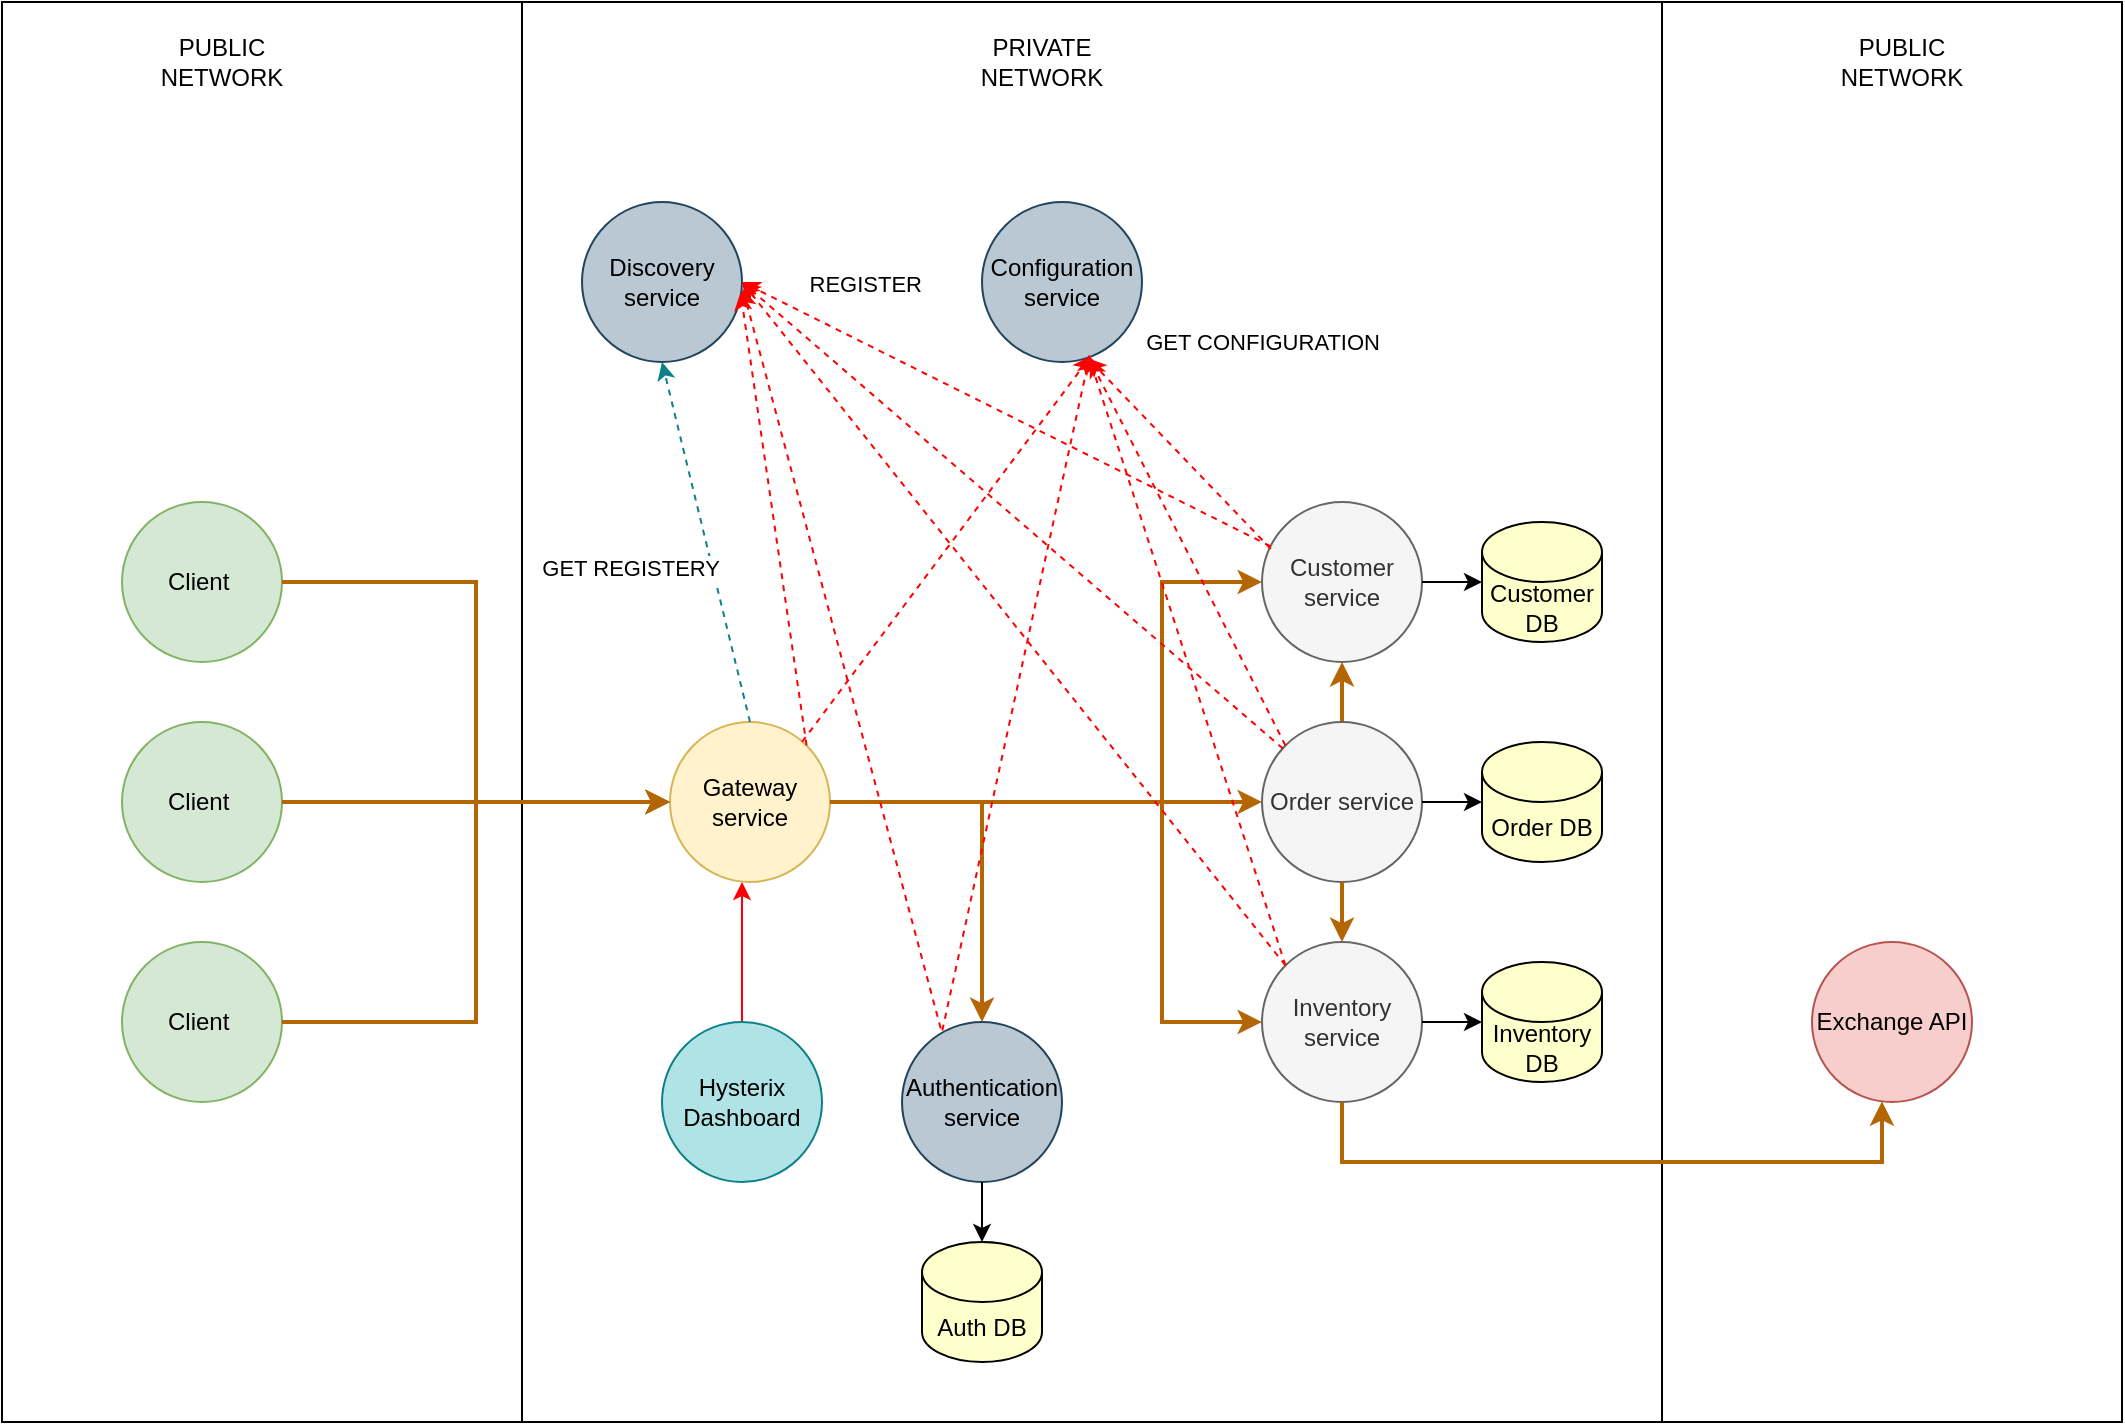 <mxfile version="13.10.9" type="device"><diagram id="UK1yop2c28NMgJqpONOf" name="Page-1"><mxGraphModel dx="1422" dy="1943" grid="1" gridSize="10" guides="1" tooltips="1" connect="1" arrows="1" fold="1" page="1" pageScale="1" pageWidth="827" pageHeight="1169" math="0" shadow="0"><root><mxCell id="0"/><mxCell id="1" parent="0"/><mxCell id="zm18tycXQw1t2PrwOqVC-63" value="" style="group" vertex="1" connectable="0" parent="1"><mxGeometry x="40" y="-50" width="1060" height="710" as="geometry"/></mxCell><mxCell id="zm18tycXQw1t2PrwOqVC-13" value="" style="rounded=0;whiteSpace=wrap;html=1;" vertex="1" parent="zm18tycXQw1t2PrwOqVC-63"><mxGeometry x="260" width="570" height="710" as="geometry"/></mxCell><mxCell id="zm18tycXQw1t2PrwOqVC-8" value="Customer service" style="ellipse;whiteSpace=wrap;html=1;aspect=fixed;fillColor=#f5f5f5;strokeColor=#666666;fontColor=#333333;" vertex="1" parent="zm18tycXQw1t2PrwOqVC-63"><mxGeometry x="630" y="250" width="80" height="80" as="geometry"/></mxCell><mxCell id="zm18tycXQw1t2PrwOqVC-14" value="" style="rounded=0;whiteSpace=wrap;html=1;" vertex="1" parent="zm18tycXQw1t2PrwOqVC-63"><mxGeometry x="830" width="230" height="710" as="geometry"/></mxCell><mxCell id="zm18tycXQw1t2PrwOqVC-12" value="" style="rounded=0;whiteSpace=wrap;html=1;" vertex="1" parent="zm18tycXQw1t2PrwOqVC-63"><mxGeometry width="260" height="710" as="geometry"/></mxCell><mxCell id="zm18tycXQw1t2PrwOqVC-2" value="Client&amp;nbsp;" style="ellipse;whiteSpace=wrap;html=1;aspect=fixed;fillColor=#d5e8d4;strokeColor=#82b366;" vertex="1" parent="zm18tycXQw1t2PrwOqVC-63"><mxGeometry x="60" y="250" width="80" height="80" as="geometry"/></mxCell><mxCell id="zm18tycXQw1t2PrwOqVC-3" value="Client&amp;nbsp;" style="ellipse;whiteSpace=wrap;html=1;aspect=fixed;fillColor=#d5e8d4;strokeColor=#82b366;" vertex="1" parent="zm18tycXQw1t2PrwOqVC-63"><mxGeometry x="60" y="360" width="80" height="80" as="geometry"/></mxCell><mxCell id="zm18tycXQw1t2PrwOqVC-4" value="Client&amp;nbsp;" style="ellipse;whiteSpace=wrap;html=1;aspect=fixed;fillColor=#d5e8d4;strokeColor=#82b366;" vertex="1" parent="zm18tycXQw1t2PrwOqVC-63"><mxGeometry x="60" y="470" width="80" height="80" as="geometry"/></mxCell><mxCell id="zm18tycXQw1t2PrwOqVC-27" style="edgeStyle=orthogonalEdgeStyle;rounded=0;orthogonalLoop=1;jettySize=auto;html=1;entryX=0;entryY=0.5;entryDx=0;entryDy=0;strokeWidth=2;fillColor=#fad7ac;strokeColor=#B46504;" edge="1" parent="zm18tycXQw1t2PrwOqVC-63" source="zm18tycXQw1t2PrwOqVC-5" target="zm18tycXQw1t2PrwOqVC-8"><mxGeometry relative="1" as="geometry"><Array as="points"><mxPoint x="580" y="400"/><mxPoint x="580" y="290"/></Array></mxGeometry></mxCell><mxCell id="zm18tycXQw1t2PrwOqVC-5" value="Gateway service" style="ellipse;whiteSpace=wrap;html=1;aspect=fixed;fillColor=#fff2cc;strokeColor=#d6b656;" vertex="1" parent="zm18tycXQw1t2PrwOqVC-63"><mxGeometry x="334" y="360" width="80" height="80" as="geometry"/></mxCell><mxCell id="zm18tycXQw1t2PrwOqVC-24" style="edgeStyle=orthogonalEdgeStyle;rounded=0;orthogonalLoop=1;jettySize=auto;html=1;entryX=0;entryY=0.5;entryDx=0;entryDy=0;fillColor=#fad7ac;strokeColor=#b46504;strokeWidth=2;" edge="1" parent="zm18tycXQw1t2PrwOqVC-63" source="zm18tycXQw1t2PrwOqVC-2" target="zm18tycXQw1t2PrwOqVC-5"><mxGeometry relative="1" as="geometry"/></mxCell><mxCell id="zm18tycXQw1t2PrwOqVC-23" style="edgeStyle=orthogonalEdgeStyle;rounded=0;orthogonalLoop=1;jettySize=auto;html=1;entryX=0;entryY=0.5;entryDx=0;entryDy=0;fillColor=#fad7ac;strokeColor=#b46504;strokeWidth=2;" edge="1" parent="zm18tycXQw1t2PrwOqVC-63" source="zm18tycXQw1t2PrwOqVC-3" target="zm18tycXQw1t2PrwOqVC-5"><mxGeometry relative="1" as="geometry"/></mxCell><mxCell id="zm18tycXQw1t2PrwOqVC-22" style="edgeStyle=orthogonalEdgeStyle;rounded=0;orthogonalLoop=1;jettySize=auto;html=1;entryX=0;entryY=0.5;entryDx=0;entryDy=0;fillColor=#fad7ac;strokeColor=#b46504;strokeWidth=2;" edge="1" parent="zm18tycXQw1t2PrwOqVC-63" source="zm18tycXQw1t2PrwOqVC-4" target="zm18tycXQw1t2PrwOqVC-5"><mxGeometry relative="1" as="geometry"/></mxCell><mxCell id="zm18tycXQw1t2PrwOqVC-26" style="edgeStyle=orthogonalEdgeStyle;rounded=0;orthogonalLoop=1;jettySize=auto;html=1;entryX=0.5;entryY=1;entryDx=0;entryDy=0;strokeWidth=1;strokeColor=#FF0000;" edge="1" parent="zm18tycXQw1t2PrwOqVC-63" source="zm18tycXQw1t2PrwOqVC-6"><mxGeometry relative="1" as="geometry"><mxPoint x="370" y="440" as="targetPoint"/></mxGeometry></mxCell><mxCell id="zm18tycXQw1t2PrwOqVC-6" value="Hysterix Dashboard" style="ellipse;whiteSpace=wrap;html=1;aspect=fixed;fillColor=#b0e3e6;strokeColor=#0e8088;" vertex="1" parent="zm18tycXQw1t2PrwOqVC-63"><mxGeometry x="330" y="510" width="80" height="80" as="geometry"/></mxCell><mxCell id="zm18tycXQw1t2PrwOqVC-7" value="Discovery service" style="ellipse;whiteSpace=wrap;html=1;aspect=fixed;fillColor=#bac8d3;strokeColor=#23445d;" vertex="1" parent="zm18tycXQw1t2PrwOqVC-63"><mxGeometry x="290" y="100" width="80" height="80" as="geometry"/></mxCell><mxCell id="zm18tycXQw1t2PrwOqVC-39" style="edgeStyle=orthogonalEdgeStyle;rounded=0;orthogonalLoop=1;jettySize=auto;html=1;entryX=0.5;entryY=1;entryDx=0;entryDy=0;strokeColor=#B46504;strokeWidth=2;" edge="1" parent="zm18tycXQw1t2PrwOqVC-63" source="zm18tycXQw1t2PrwOqVC-9" target="zm18tycXQw1t2PrwOqVC-8"><mxGeometry relative="1" as="geometry"/></mxCell><mxCell id="zm18tycXQw1t2PrwOqVC-9" value="Order service" style="ellipse;whiteSpace=wrap;html=1;aspect=fixed;fillColor=#f5f5f5;strokeColor=#666666;fontColor=#333333;" vertex="1" parent="zm18tycXQw1t2PrwOqVC-63"><mxGeometry x="630" y="360" width="80" height="80" as="geometry"/></mxCell><mxCell id="zm18tycXQw1t2PrwOqVC-28" style="edgeStyle=orthogonalEdgeStyle;rounded=0;orthogonalLoop=1;jettySize=auto;html=1;entryX=0;entryY=0.5;entryDx=0;entryDy=0;strokeColor=#B46504;strokeWidth=2;" edge="1" parent="zm18tycXQw1t2PrwOqVC-63" source="zm18tycXQw1t2PrwOqVC-5" target="zm18tycXQw1t2PrwOqVC-9"><mxGeometry relative="1" as="geometry"/></mxCell><mxCell id="zm18tycXQw1t2PrwOqVC-10" value="Inventory service" style="ellipse;whiteSpace=wrap;html=1;aspect=fixed;fillColor=#f5f5f5;strokeColor=#666666;fontColor=#333333;" vertex="1" parent="zm18tycXQw1t2PrwOqVC-63"><mxGeometry x="630" y="470" width="80" height="80" as="geometry"/></mxCell><mxCell id="zm18tycXQw1t2PrwOqVC-29" style="edgeStyle=orthogonalEdgeStyle;rounded=0;orthogonalLoop=1;jettySize=auto;html=1;entryX=0;entryY=0.5;entryDx=0;entryDy=0;strokeWidth=2;strokeColor=#B46504;" edge="1" parent="zm18tycXQw1t2PrwOqVC-63" source="zm18tycXQw1t2PrwOqVC-5" target="zm18tycXQw1t2PrwOqVC-10"><mxGeometry relative="1" as="geometry"><Array as="points"><mxPoint x="580" y="400"/><mxPoint x="580" y="510"/></Array></mxGeometry></mxCell><mxCell id="zm18tycXQw1t2PrwOqVC-40" style="edgeStyle=orthogonalEdgeStyle;rounded=0;orthogonalLoop=1;jettySize=auto;html=1;strokeColor=#B46504;strokeWidth=2;" edge="1" parent="zm18tycXQw1t2PrwOqVC-63" source="zm18tycXQw1t2PrwOqVC-9" target="zm18tycXQw1t2PrwOqVC-10"><mxGeometry relative="1" as="geometry"/></mxCell><mxCell id="zm18tycXQw1t2PrwOqVC-11" value="Exchange API" style="ellipse;whiteSpace=wrap;html=1;aspect=fixed;fillColor=#f8cecc;strokeColor=#b85450;" vertex="1" parent="zm18tycXQw1t2PrwOqVC-63"><mxGeometry x="905" y="470" width="80" height="80" as="geometry"/></mxCell><mxCell id="zm18tycXQw1t2PrwOqVC-30" style="edgeStyle=orthogonalEdgeStyle;rounded=0;orthogonalLoop=1;jettySize=auto;html=1;strokeColor=#B46504;strokeWidth=2;" edge="1" parent="zm18tycXQw1t2PrwOqVC-63" source="zm18tycXQw1t2PrwOqVC-10" target="zm18tycXQw1t2PrwOqVC-11"><mxGeometry relative="1" as="geometry"><Array as="points"><mxPoint x="670" y="580"/><mxPoint x="940" y="580"/></Array></mxGeometry></mxCell><mxCell id="zm18tycXQw1t2PrwOqVC-16" value="PUBLIC NETWORK" style="text;html=1;strokeColor=none;fillColor=none;align=center;verticalAlign=middle;whiteSpace=wrap;rounded=0;" vertex="1" parent="zm18tycXQw1t2PrwOqVC-63"><mxGeometry x="90" y="20" width="40" height="20" as="geometry"/></mxCell><mxCell id="zm18tycXQw1t2PrwOqVC-17" value="PRIVATE NETWORK" style="text;html=1;strokeColor=none;fillColor=none;align=center;verticalAlign=middle;whiteSpace=wrap;rounded=0;" vertex="1" parent="zm18tycXQw1t2PrwOqVC-63"><mxGeometry x="500" y="20" width="40" height="20" as="geometry"/></mxCell><mxCell id="zm18tycXQw1t2PrwOqVC-18" value="PUBLIC NETWORK" style="text;html=1;strokeColor=none;fillColor=none;align=center;verticalAlign=middle;whiteSpace=wrap;rounded=0;" vertex="1" parent="zm18tycXQw1t2PrwOqVC-63"><mxGeometry x="930" y="20" width="40" height="20" as="geometry"/></mxCell><mxCell id="zm18tycXQw1t2PrwOqVC-32" value="" style="endArrow=classic;html=1;strokeWidth=1;exitX=0.5;exitY=0;exitDx=0;exitDy=0;entryX=0.5;entryY=1;entryDx=0;entryDy=0;dashed=1;strokeColor=#0e8088;fillColor=#b0e3e6;" edge="1" parent="zm18tycXQw1t2PrwOqVC-63" source="zm18tycXQw1t2PrwOqVC-5" target="zm18tycXQw1t2PrwOqVC-7"><mxGeometry width="50" height="50" relative="1" as="geometry"><mxPoint x="350" y="350" as="sourcePoint"/><mxPoint x="400" y="300" as="targetPoint"/></mxGeometry></mxCell><mxCell id="zm18tycXQw1t2PrwOqVC-37" value="GET REGISTERY" style="edgeLabel;html=1;align=right;verticalAlign=bottom;resizable=0;points=[];labelPosition=left;verticalLabelPosition=top;" vertex="1" connectable="0" parent="zm18tycXQw1t2PrwOqVC-32"><mxGeometry x="-0.241" y="-2" relative="1" as="geometry"><mxPoint as="offset"/></mxGeometry></mxCell><mxCell id="zm18tycXQw1t2PrwOqVC-33" value="" style="endArrow=classic;html=1;strokeWidth=1;strokeColor=#FF0000;dashed=1;entryX=1;entryY=0.5;entryDx=0;entryDy=0;" edge="1" parent="zm18tycXQw1t2PrwOqVC-63" source="zm18tycXQw1t2PrwOqVC-8" target="zm18tycXQw1t2PrwOqVC-7"><mxGeometry width="50" height="50" relative="1" as="geometry"><mxPoint x="384" y="370" as="sourcePoint"/><mxPoint x="440" y="270" as="targetPoint"/></mxGeometry></mxCell><mxCell id="zm18tycXQw1t2PrwOqVC-38" value="REGISTER" style="edgeLabel;html=1;align=right;verticalAlign=middle;resizable=0;points=[];labelPosition=left;verticalLabelPosition=middle;" vertex="1" connectable="0" parent="zm18tycXQw1t2PrwOqVC-33"><mxGeometry x="-0.159" relative="1" as="geometry"><mxPoint x="-62.68" y="-76.34" as="offset"/></mxGeometry></mxCell><mxCell id="zm18tycXQw1t2PrwOqVC-34" value="" style="endArrow=classic;html=1;strokeWidth=1;strokeColor=#FF0000;dashed=1;entryX=1;entryY=0.5;entryDx=0;entryDy=0;exitX=0.131;exitY=0.166;exitDx=0;exitDy=0;exitPerimeter=0;" edge="1" parent="zm18tycXQw1t2PrwOqVC-63" source="zm18tycXQw1t2PrwOqVC-9" target="zm18tycXQw1t2PrwOqVC-7"><mxGeometry width="50" height="50" relative="1" as="geometry"><mxPoint x="642.246" y="286.786" as="sourcePoint"/><mxPoint x="480" y="230" as="targetPoint"/></mxGeometry></mxCell><mxCell id="zm18tycXQw1t2PrwOqVC-35" value="" style="endArrow=classic;html=1;strokeWidth=1;strokeColor=#FF0000;dashed=1;exitX=1;exitY=0;exitDx=0;exitDy=0;entryX=0.991;entryY=0.565;entryDx=0;entryDy=0;entryPerimeter=0;" edge="1" parent="zm18tycXQw1t2PrwOqVC-63" source="zm18tycXQw1t2PrwOqVC-5" target="zm18tycXQw1t2PrwOqVC-7"><mxGeometry width="50" height="50" relative="1" as="geometry"><mxPoint x="640" y="410" as="sourcePoint"/><mxPoint x="472" y="140" as="targetPoint"/></mxGeometry></mxCell><mxCell id="zm18tycXQw1t2PrwOqVC-36" value="" style="endArrow=classic;html=1;strokeWidth=1;strokeColor=#FF0000;dashed=1;exitX=0;exitY=0;exitDx=0;exitDy=0;" edge="1" parent="zm18tycXQw1t2PrwOqVC-63" source="zm18tycXQw1t2PrwOqVC-10"><mxGeometry width="50" height="50" relative="1" as="geometry"><mxPoint x="412.284" y="381.716" as="sourcePoint"/><mxPoint x="370" y="140" as="targetPoint"/></mxGeometry></mxCell><mxCell id="zm18tycXQw1t2PrwOqVC-41" value="Authentication service" style="ellipse;whiteSpace=wrap;html=1;aspect=fixed;fillColor=#bac8d3;strokeColor=#23445d;" vertex="1" parent="zm18tycXQw1t2PrwOqVC-63"><mxGeometry x="450" y="510" width="80" height="80" as="geometry"/></mxCell><mxCell id="zm18tycXQw1t2PrwOqVC-42" style="edgeStyle=orthogonalEdgeStyle;rounded=0;orthogonalLoop=1;jettySize=auto;html=1;strokeColor=#B46504;strokeWidth=2;" edge="1" parent="zm18tycXQw1t2PrwOqVC-63" source="zm18tycXQw1t2PrwOqVC-5" target="zm18tycXQw1t2PrwOqVC-41"><mxGeometry relative="1" as="geometry"/></mxCell><mxCell id="zm18tycXQw1t2PrwOqVC-43" value="" style="endArrow=classic;html=1;strokeWidth=1;strokeColor=#FF0000;dashed=1;exitX=0.242;exitY=0.04;exitDx=0;exitDy=0;entryX=1.005;entryY=0.543;entryDx=0;entryDy=0;entryPerimeter=0;exitPerimeter=0;" edge="1" parent="zm18tycXQw1t2PrwOqVC-63" source="zm18tycXQw1t2PrwOqVC-41" target="zm18tycXQw1t2PrwOqVC-7"><mxGeometry width="50" height="50" relative="1" as="geometry"><mxPoint x="651.716" y="491.716" as="sourcePoint"/><mxPoint x="470" y="140" as="targetPoint"/></mxGeometry></mxCell><mxCell id="zm18tycXQw1t2PrwOqVC-44" value="Configuration service" style="ellipse;whiteSpace=wrap;html=1;aspect=fixed;fillColor=#bac8d3;strokeColor=#23445d;" vertex="1" parent="zm18tycXQw1t2PrwOqVC-63"><mxGeometry x="490" y="100" width="80" height="80" as="geometry"/></mxCell><mxCell id="zm18tycXQw1t2PrwOqVC-46" value="" style="endArrow=classic;html=1;strokeWidth=1;strokeColor=#FF0000;dashed=1;entryX=0.662;entryY=0.977;entryDx=0;entryDy=0;exitX=0.055;exitY=0.293;exitDx=0;exitDy=0;exitPerimeter=0;entryPerimeter=0;" edge="1" parent="zm18tycXQw1t2PrwOqVC-63" source="zm18tycXQw1t2PrwOqVC-8" target="zm18tycXQw1t2PrwOqVC-44"><mxGeometry width="50" height="50" relative="1" as="geometry"><mxPoint x="724.223" y="242.111" as="sourcePoint"/><mxPoint x="460" y="110" as="targetPoint"/></mxGeometry></mxCell><mxCell id="zm18tycXQw1t2PrwOqVC-49" value="" style="endArrow=classic;html=1;strokeWidth=1;strokeColor=#FF0000;dashed=1;exitX=0;exitY=0;exitDx=0;exitDy=0;entryX=0.665;entryY=0.957;entryDx=0;entryDy=0;entryPerimeter=0;" edge="1" parent="zm18tycXQw1t2PrwOqVC-63" source="zm18tycXQw1t2PrwOqVC-10" target="zm18tycXQw1t2PrwOqVC-44"><mxGeometry width="50" height="50" relative="1" as="geometry"><mxPoint x="651.716" y="381.716" as="sourcePoint"/><mxPoint x="553.84" y="188.56" as="targetPoint"/></mxGeometry></mxCell><mxCell id="zm18tycXQw1t2PrwOqVC-48" value="" style="endArrow=classic;html=1;strokeWidth=1;strokeColor=#FF0000;dashed=1;exitX=0;exitY=0;exitDx=0;exitDy=0;entryX=0.673;entryY=0.982;entryDx=0;entryDy=0;entryPerimeter=0;" edge="1" parent="zm18tycXQw1t2PrwOqVC-63" source="zm18tycXQw1t2PrwOqVC-9" target="zm18tycXQw1t2PrwOqVC-44"><mxGeometry width="50" height="50" relative="1" as="geometry"><mxPoint x="672.64" y="260.32" as="sourcePoint"/><mxPoint x="620" y="180" as="targetPoint"/></mxGeometry></mxCell><mxCell id="zm18tycXQw1t2PrwOqVC-50" value="" style="endArrow=classic;html=1;strokeWidth=1;strokeColor=#FF0000;dashed=1;exitX=0.252;exitY=0.053;exitDx=0;exitDy=0;entryX=0.674;entryY=0.957;entryDx=0;entryDy=0;entryPerimeter=0;exitPerimeter=0;" edge="1" parent="zm18tycXQw1t2PrwOqVC-63" source="zm18tycXQw1t2PrwOqVC-41" target="zm18tycXQw1t2PrwOqVC-44"><mxGeometry width="50" height="50" relative="1" as="geometry"><mxPoint x="479.36" y="523.2" as="sourcePoint"/><mxPoint x="380.4" y="153.44" as="targetPoint"/></mxGeometry></mxCell><mxCell id="zm18tycXQw1t2PrwOqVC-51" value="" style="endArrow=classic;html=1;strokeWidth=1;strokeColor=#FF0000;dashed=1;entryX=0.68;entryY=0.963;entryDx=0;entryDy=0;entryPerimeter=0;" edge="1" parent="zm18tycXQw1t2PrwOqVC-63" target="zm18tycXQw1t2PrwOqVC-44"><mxGeometry width="50" height="50" relative="1" as="geometry"><mxPoint x="400" y="370" as="sourcePoint"/><mxPoint x="553.92" y="186.56" as="targetPoint"/></mxGeometry></mxCell><mxCell id="zm18tycXQw1t2PrwOqVC-52" value="GET CONFIGURATION" style="edgeLabel;html=1;align=right;verticalAlign=middle;resizable=0;points=[];labelPosition=left;verticalLabelPosition=middle;" vertex="1" connectable="0" parent="zm18tycXQw1t2PrwOqVC-63"><mxGeometry x="689.998" y="169.999" as="geometry"/></mxCell><mxCell id="zm18tycXQw1t2PrwOqVC-53" value="Customer DB" style="shape=cylinder3;whiteSpace=wrap;html=1;boundedLbl=1;backgroundOutline=1;size=15;fillColor=#FFFFCC;gradientColor=none;" vertex="1" parent="zm18tycXQw1t2PrwOqVC-63"><mxGeometry x="740" y="260" width="60" height="60" as="geometry"/></mxCell><mxCell id="zm18tycXQw1t2PrwOqVC-56" value="Order DB" style="shape=cylinder3;whiteSpace=wrap;html=1;boundedLbl=1;backgroundOutline=1;size=15;fillColor=#FFFFCC;gradientColor=none;" vertex="1" parent="zm18tycXQw1t2PrwOqVC-63"><mxGeometry x="740" y="370" width="60" height="60" as="geometry"/></mxCell><mxCell id="zm18tycXQw1t2PrwOqVC-57" value="Inventory DB" style="shape=cylinder3;whiteSpace=wrap;html=1;boundedLbl=1;backgroundOutline=1;size=15;fillColor=#FFFFCC;gradientColor=none;" vertex="1" parent="zm18tycXQw1t2PrwOqVC-63"><mxGeometry x="740" y="480" width="60" height="60" as="geometry"/></mxCell><mxCell id="zm18tycXQw1t2PrwOqVC-58" value="Auth DB" style="shape=cylinder3;whiteSpace=wrap;html=1;boundedLbl=1;backgroundOutline=1;size=15;fillColor=#FFFFCC;gradientColor=none;" vertex="1" parent="zm18tycXQw1t2PrwOqVC-63"><mxGeometry x="460" y="620" width="60" height="60" as="geometry"/></mxCell><mxCell id="zm18tycXQw1t2PrwOqVC-59" style="edgeStyle=orthogonalEdgeStyle;rounded=0;orthogonalLoop=1;jettySize=auto;html=1;entryX=0;entryY=0.5;entryDx=0;entryDy=0;entryPerimeter=0;strokeWidth=1;" edge="1" parent="zm18tycXQw1t2PrwOqVC-63" source="zm18tycXQw1t2PrwOqVC-8" target="zm18tycXQw1t2PrwOqVC-53"><mxGeometry relative="1" as="geometry"/></mxCell><mxCell id="zm18tycXQw1t2PrwOqVC-60" style="edgeStyle=orthogonalEdgeStyle;rounded=0;orthogonalLoop=1;jettySize=auto;html=1;entryX=0;entryY=0.5;entryDx=0;entryDy=0;entryPerimeter=0;strokeColor=#000000;strokeWidth=1;" edge="1" parent="zm18tycXQw1t2PrwOqVC-63" source="zm18tycXQw1t2PrwOqVC-9" target="zm18tycXQw1t2PrwOqVC-56"><mxGeometry relative="1" as="geometry"/></mxCell><mxCell id="zm18tycXQw1t2PrwOqVC-61" style="edgeStyle=orthogonalEdgeStyle;rounded=0;orthogonalLoop=1;jettySize=auto;html=1;strokeColor=#000000;strokeWidth=1;" edge="1" parent="zm18tycXQw1t2PrwOqVC-63" source="zm18tycXQw1t2PrwOqVC-10" target="zm18tycXQw1t2PrwOqVC-57"><mxGeometry relative="1" as="geometry"/></mxCell><mxCell id="zm18tycXQw1t2PrwOqVC-62" style="edgeStyle=orthogonalEdgeStyle;rounded=0;orthogonalLoop=1;jettySize=auto;html=1;strokeColor=#000000;strokeWidth=1;" edge="1" parent="zm18tycXQw1t2PrwOqVC-63" source="zm18tycXQw1t2PrwOqVC-41" target="zm18tycXQw1t2PrwOqVC-58"><mxGeometry relative="1" as="geometry"/></mxCell></root></mxGraphModel></diagram></mxfile>